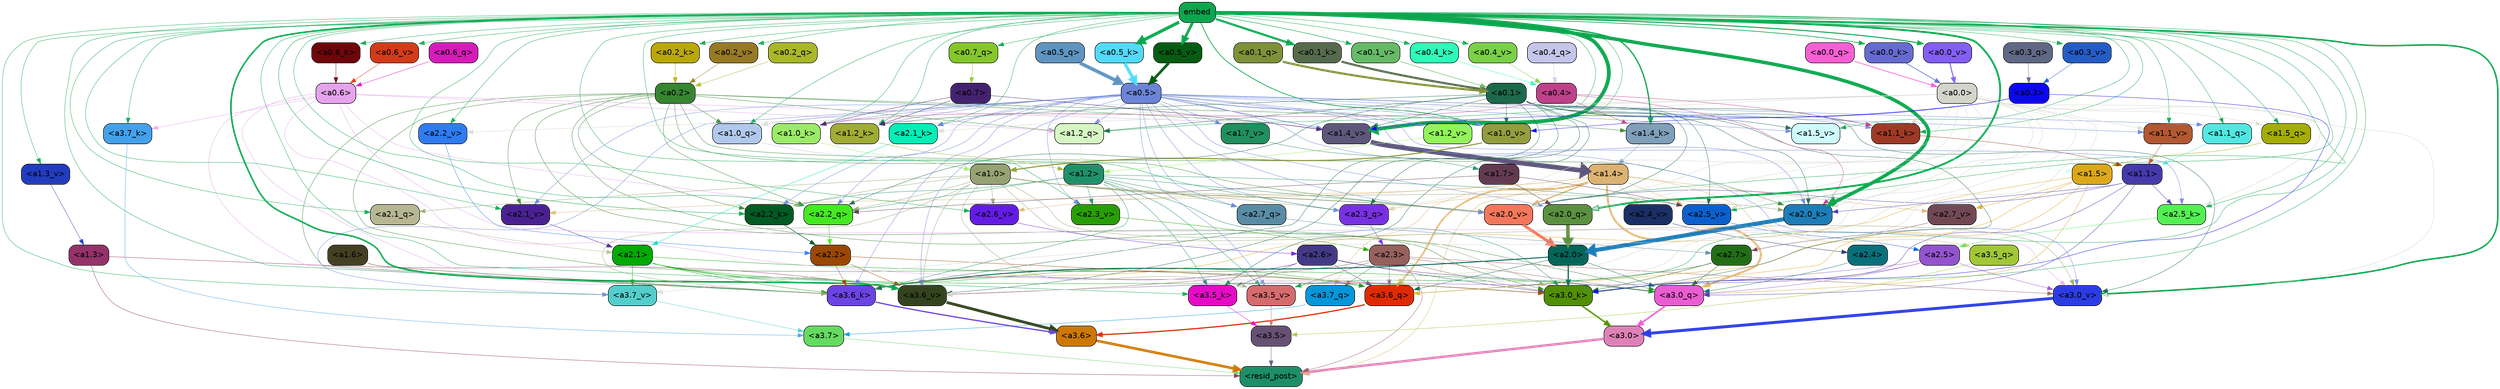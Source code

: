 strict digraph "" {
	graph [bgcolor=transparent,
		layout=dot,
		overlap=false,
		splines=true
	];
	"<a3.7>"	[color=black,
		fillcolor="#64da61",
		fontname=Helvetica,
		shape=box,
		style="filled, rounded"];
	"<resid_post>"	[color=black,
		fillcolor="#1d8e67",
		fontname=Helvetica,
		shape=box,
		style="filled, rounded"];
	"<a3.7>" -> "<resid_post>"	[color="#64da61",
		penwidth=0.6239100098609924];
	"<a3.6>"	[color=black,
		fillcolor="#cd7807",
		fontname=Helvetica,
		shape=box,
		style="filled, rounded"];
	"<a3.6>" -> "<resid_post>"	[color="#cd7807",
		penwidth=4.569062113761902];
	"<a3.5>"	[color=black,
		fillcolor="#665073",
		fontname=Helvetica,
		shape=box,
		style="filled, rounded"];
	"<a3.5>" -> "<resid_post>"	[color="#665073",
		penwidth=0.6];
	"<a3.0>"	[color=black,
		fillcolor="#de81b6",
		fontname=Helvetica,
		shape=box,
		style="filled, rounded"];
	"<a3.0>" -> "<resid_post>"	[color="#de81b6",
		penwidth=4.283544182777405];
	"<a2.3>"	[color=black,
		fillcolor="#95615d",
		fontname=Helvetica,
		shape=box,
		style="filled, rounded"];
	"<a2.3>" -> "<resid_post>"	[color="#95615d",
		penwidth=0.6];
	"<a3.7_q>"	[color=black,
		fillcolor="#0696da",
		fontname=Helvetica,
		shape=box,
		style="filled, rounded"];
	"<a2.3>" -> "<a3.7_q>"	[color="#95615d",
		penwidth=0.6];
	"<a3.6_q>"	[color=black,
		fillcolor="#df2b03",
		fontname=Helvetica,
		shape=box,
		style="filled, rounded"];
	"<a2.3>" -> "<a3.6_q>"	[color="#95615d",
		penwidth=0.6];
	"<a3.0_q>"	[color=black,
		fillcolor="#ea5cd1",
		fontname=Helvetica,
		shape=box,
		style="filled, rounded"];
	"<a2.3>" -> "<a3.0_q>"	[color="#95615d",
		penwidth=0.6];
	"<a3.0_k>"	[color=black,
		fillcolor="#518f06",
		fontname=Helvetica,
		shape=box,
		style="filled, rounded"];
	"<a2.3>" -> "<a3.0_k>"	[color="#95615d",
		penwidth=0.6];
	"<a3.6_v>"	[color=black,
		fillcolor="#34441e",
		fontname=Helvetica,
		shape=box,
		style="filled, rounded"];
	"<a2.3>" -> "<a3.6_v>"	[color="#95615d",
		penwidth=0.6];
	"<a3.5_v>"	[color=black,
		fillcolor="#d56b6d",
		fontname=Helvetica,
		shape=box,
		style="filled, rounded"];
	"<a2.3>" -> "<a3.5_v>"	[color="#95615d",
		penwidth=0.6];
	"<a3.0_v>"	[color=black,
		fillcolor="#2c3ce4",
		fontname=Helvetica,
		shape=box,
		style="filled, rounded"];
	"<a2.3>" -> "<a3.0_v>"	[color="#95615d",
		penwidth=0.6];
	"<a1.4>"	[color=black,
		fillcolor="#dbb272",
		fontname=Helvetica,
		shape=box,
		style="filled, rounded"];
	"<a1.4>" -> "<resid_post>"	[color="#dbb272",
		penwidth=0.6];
	"<a1.4>" -> "<a3.7_q>"	[color="#dbb272",
		penwidth=0.6];
	"<a1.4>" -> "<a3.6_q>"	[color="#dbb272",
		penwidth=2.7934007048606873];
	"<a3.5_q>"	[color=black,
		fillcolor="#a1c737",
		fontname=Helvetica,
		shape=box,
		style="filled, rounded"];
	"<a1.4>" -> "<a3.5_q>"	[color="#dbb272",
		penwidth=0.6];
	"<a1.4>" -> "<a3.0_q>"	[color="#dbb272",
		penwidth=3.340754985809326];
	"<a2.3_q>"	[color=black,
		fillcolor="#7831e2",
		fontname=Helvetica,
		shape=box,
		style="filled, rounded"];
	"<a1.4>" -> "<a2.3_q>"	[color="#dbb272",
		penwidth=0.6];
	"<a2.7_v>"	[color=black,
		fillcolor="#714955",
		fontname=Helvetica,
		shape=box,
		style="filled, rounded"];
	"<a1.4>" -> "<a2.7_v>"	[color="#dbb272",
		penwidth=0.6];
	"<a2.6_v>"	[color=black,
		fillcolor="#631ce4",
		fontname=Helvetica,
		shape=box,
		style="filled, rounded"];
	"<a1.4>" -> "<a2.6_v>"	[color="#dbb272",
		penwidth=0.6];
	"<a2.5_v>"	[color=black,
		fillcolor="#0c60cd",
		fontname=Helvetica,
		shape=box,
		style="filled, rounded"];
	"<a1.4>" -> "<a2.5_v>"	[color="#dbb272",
		penwidth=0.6];
	"<a2.4_v>"	[color=black,
		fillcolor="#1a2f64",
		fontname=Helvetica,
		shape=box,
		style="filled, rounded"];
	"<a1.4>" -> "<a2.4_v>"	[color="#dbb272",
		penwidth=0.6];
	"<a2.1_v>"	[color=black,
		fillcolor="#4a2192",
		fontname=Helvetica,
		shape=box,
		style="filled, rounded"];
	"<a1.4>" -> "<a2.1_v>"	[color="#dbb272",
		penwidth=0.6];
	"<a2.0_v>"	[color=black,
		fillcolor="#f2775b",
		fontname=Helvetica,
		shape=box,
		style="filled, rounded"];
	"<a1.4>" -> "<a2.0_v>"	[color="#dbb272",
		penwidth=2.268759250640869];
	"<a1.3>"	[color=black,
		fillcolor="#943269",
		fontname=Helvetica,
		shape=box,
		style="filled, rounded"];
	"<a1.3>" -> "<resid_post>"	[color="#943269",
		penwidth=0.6];
	"<a1.3>" -> "<a3.6_v>"	[color="#943269",
		penwidth=0.6];
	"<a3.7_q>" -> "<a3.7>"	[color="#0696da",
		penwidth=0.6];
	"<a3.6_q>" -> "<a3.6>"	[color="#df2b03",
		penwidth=2.0347584784030914];
	"<a3.5_q>" -> "<a3.5>"	[color="#a1c737",
		penwidth=0.6];
	"<a3.0_q>" -> "<a3.0>"	[color="#ea5cd1",
		penwidth=2.8635367155075073];
	"<a3.7_k>"	[color=black,
		fillcolor="#43a1ea",
		fontname=Helvetica,
		shape=box,
		style="filled, rounded"];
	"<a3.7_k>" -> "<a3.7>"	[color="#43a1ea",
		penwidth=0.6];
	"<a3.6_k>"	[color=black,
		fillcolor="#6b44e3",
		fontname=Helvetica,
		shape=box,
		style="filled, rounded"];
	"<a3.6_k>" -> "<a3.6>"	[color="#6b44e3",
		penwidth=2.1760786175727844];
	"<a3.5_k>"	[color=black,
		fillcolor="#e60bc6",
		fontname=Helvetica,
		shape=box,
		style="filled, rounded"];
	"<a3.5_k>" -> "<a3.5>"	[color="#e60bc6",
		penwidth=0.6];
	"<a3.0_k>" -> "<a3.0>"	[color="#518f06",
		penwidth=2.632905662059784];
	"<a3.7_v>"	[color=black,
		fillcolor="#54cecc",
		fontname=Helvetica,
		shape=box,
		style="filled, rounded"];
	"<a3.7_v>" -> "<a3.7>"	[color="#54cecc",
		penwidth=0.6];
	"<a3.6_v>" -> "<a3.6>"	[color="#34441e",
		penwidth=4.981305837631226];
	"<a3.5_v>" -> "<a3.5>"	[color="#d56b6d",
		penwidth=0.6];
	"<a3.0_v>" -> "<a3.0>"	[color="#2c3ce4",
		penwidth=5.168330669403076];
	"<a2.7>"	[color=black,
		fillcolor="#226e15",
		fontname=Helvetica,
		shape=box,
		style="filled, rounded"];
	"<a2.7>" -> "<a3.6_q>"	[color="#226e15",
		penwidth=0.6];
	"<a2.7>" -> "<a3.0_q>"	[color="#226e15",
		penwidth=0.6];
	"<a2.7>" -> "<a3.0_k>"	[color="#226e15",
		penwidth=0.6];
	"<a2.6>"	[color=black,
		fillcolor="#433986",
		fontname=Helvetica,
		shape=box,
		style="filled, rounded"];
	"<a2.6>" -> "<a3.6_q>"	[color="#433986",
		penwidth=0.6];
	"<a2.6>" -> "<a3.0_q>"	[color="#433986",
		penwidth=0.6];
	"<a2.6>" -> "<a3.6_k>"	[color="#433986",
		penwidth=0.6];
	"<a2.6>" -> "<a3.5_k>"	[color="#433986",
		penwidth=0.6];
	"<a2.6>" -> "<a3.0_k>"	[color="#433986",
		penwidth=0.6];
	"<a2.1>"	[color=black,
		fillcolor="#02aa04",
		fontname=Helvetica,
		shape=box,
		style="filled, rounded"];
	"<a2.1>" -> "<a3.6_q>"	[color="#02aa04",
		penwidth=0.6];
	"<a2.1>" -> "<a3.0_q>"	[color="#02aa04",
		penwidth=0.6];
	"<a2.1>" -> "<a3.6_k>"	[color="#02aa04",
		penwidth=0.6];
	"<a2.1>" -> "<a3.0_k>"	[color="#02aa04",
		penwidth=0.6];
	"<a2.1>" -> "<a3.7_v>"	[color="#02aa04",
		penwidth=0.6];
	"<a2.1>" -> "<a3.6_v>"	[color="#02aa04",
		penwidth=0.6];
	"<a2.0>"	[color=black,
		fillcolor="#046659",
		fontname=Helvetica,
		shape=box,
		style="filled, rounded"];
	"<a2.0>" -> "<a3.6_q>"	[color="#046659",
		penwidth=0.6];
	"<a2.0>" -> "<a3.0_q>"	[color="#046659",
		penwidth=0.6];
	"<a2.0>" -> "<a3.6_k>"	[color="#046659",
		penwidth=1.6382827460765839];
	"<a2.0>" -> "<a3.0_k>"	[color="#046659",
		penwidth=2.161143198609352];
	"<a1.5>"	[color=black,
		fillcolor="#dca81a",
		fontname=Helvetica,
		shape=box,
		style="filled, rounded"];
	"<a1.5>" -> "<a3.6_q>"	[color="#dca81a",
		penwidth=0.6];
	"<a1.5>" -> "<a3.0_q>"	[color="#dca81a",
		penwidth=0.6];
	"<a1.5>" -> "<a3.6_k>"	[color="#dca81a",
		penwidth=0.6];
	"<a1.5>" -> "<a3.0_k>"	[color="#dca81a",
		penwidth=0.6];
	"<a1.5>" -> "<a2.7_v>"	[color="#dca81a",
		penwidth=0.6];
	"<a0.2>"	[color=black,
		fillcolor="#378531",
		fontname=Helvetica,
		shape=box,
		style="filled, rounded"];
	"<a0.2>" -> "<a3.6_q>"	[color="#378531",
		penwidth=0.6];
	"<a0.2>" -> "<a3.0_q>"	[color="#378531",
		penwidth=0.6];
	"<a0.2>" -> "<a3.6_k>"	[color="#378531",
		penwidth=0.6];
	"<a0.2>" -> "<a3.0_k>"	[color="#378531",
		penwidth=0.6];
	"<a2.2_q>"	[color=black,
		fillcolor="#45e821",
		fontname=Helvetica,
		shape=box,
		style="filled, rounded"];
	"<a0.2>" -> "<a2.2_q>"	[color="#378531",
		penwidth=0.6];
	"<a2.2_k>"	[color=black,
		fillcolor="#035a23",
		fontname=Helvetica,
		shape=box,
		style="filled, rounded"];
	"<a0.2>" -> "<a2.2_k>"	[color="#378531",
		penwidth=0.6];
	"<a2.0_k>"	[color=black,
		fillcolor="#1e7db8",
		fontname=Helvetica,
		shape=box,
		style="filled, rounded"];
	"<a0.2>" -> "<a2.0_k>"	[color="#378531",
		penwidth=0.6];
	"<a0.2>" -> "<a2.1_v>"	[color="#378531",
		penwidth=0.6];
	"<a0.2>" -> "<a2.0_v>"	[color="#378531",
		penwidth=0.6];
	"<a1.2_q>"	[color=black,
		fillcolor="#d6f6c3",
		fontname=Helvetica,
		shape=box,
		style="filled, rounded"];
	"<a0.2>" -> "<a1.2_q>"	[color="#378531",
		penwidth=0.6];
	"<a1.0_q>"	[color=black,
		fillcolor="#b0c8eb",
		fontname=Helvetica,
		shape=box,
		style="filled, rounded"];
	"<a0.2>" -> "<a1.0_q>"	[color="#378531",
		penwidth=0.6];
	"<a1.4_k>"	[color=black,
		fillcolor="#7f9fba",
		fontname=Helvetica,
		shape=box,
		style="filled, rounded"];
	"<a0.2>" -> "<a1.4_k>"	[color="#378531",
		penwidth=0.6];
	"<a1.4_v>"	[color=black,
		fillcolor="#5e577b",
		fontname=Helvetica,
		shape=box,
		style="filled, rounded"];
	"<a0.2>" -> "<a1.4_v>"	[color="#378531",
		penwidth=0.6];
	"<a2.5>"	[color=black,
		fillcolor="#9453ce",
		fontname=Helvetica,
		shape=box,
		style="filled, rounded"];
	"<a2.5>" -> "<a3.0_q>"	[color="#9453ce",
		penwidth=0.6];
	"<a2.5>" -> "<a3.0_k>"	[color="#9453ce",
		penwidth=0.6];
	"<a2.5>" -> "<a3.6_v>"	[color="#9453ce",
		penwidth=0.6];
	"<a2.5>" -> "<a3.0_v>"	[color="#9453ce",
		penwidth=0.6];
	"<a2.4>"	[color=black,
		fillcolor="#08707b",
		fontname=Helvetica,
		shape=box,
		style="filled, rounded"];
	"<a2.4>" -> "<a3.0_q>"	[color="#08707b",
		penwidth=0.6];
	"<a1.1>"	[color=black,
		fillcolor="#443aaa",
		fontname=Helvetica,
		shape=box,
		style="filled, rounded"];
	"<a1.1>" -> "<a3.0_q>"	[color="#443aaa",
		penwidth=0.6];
	"<a1.1>" -> "<a3.0_k>"	[color="#443aaa",
		penwidth=0.6];
	"<a2.5_k>"	[color=black,
		fillcolor="#54ef52",
		fontname=Helvetica,
		shape=box,
		style="filled, rounded"];
	"<a1.1>" -> "<a2.5_k>"	[color="#443aaa",
		penwidth=0.6];
	"<a1.1>" -> "<a2.0_k>"	[color="#443aaa",
		penwidth=0.6];
	"<a1.1>" -> "<a2.0_v>"	[color="#443aaa",
		penwidth=0.6];
	"<a0.6>"	[color=black,
		fillcolor="#e5a3eb",
		fontname=Helvetica,
		shape=box,
		style="filled, rounded"];
	"<a0.6>" -> "<a3.7_k>"	[color="#e5a3eb",
		penwidth=0.6];
	"<a0.6>" -> "<a3.6_k>"	[color="#e5a3eb",
		penwidth=0.6];
	"<a0.6>" -> "<a3.0_k>"	[color="#e5a3eb",
		penwidth=0.6];
	"<a0.6>" -> "<a3.6_v>"	[color="#e5a3eb",
		penwidth=0.6];
	"<a0.6>" -> "<a3.0_v>"	[color="#e5a3eb",
		penwidth=0.6];
	"<a0.6>" -> "<a2.2_q>"	[color="#e5a3eb",
		penwidth=0.6];
	"<a0.6>" -> "<a1.2_q>"	[color="#e5a3eb",
		penwidth=0.6];
	"<a0.6>" -> "<a1.4_v>"	[color="#e5a3eb",
		penwidth=0.6];
	embed	[color=black,
		fillcolor="#0ca64e",
		fontname=Helvetica,
		shape=box,
		style="filled, rounded"];
	embed -> "<a3.7_k>"	[color="#0ca64e",
		penwidth=0.6];
	embed -> "<a3.6_k>"	[color="#0ca64e",
		penwidth=0.6];
	embed -> "<a3.5_k>"	[color="#0ca64e",
		penwidth=0.6];
	embed -> "<a3.0_k>"	[color="#0ca64e",
		penwidth=0.6];
	embed -> "<a3.7_v>"	[color="#0ca64e",
		penwidth=0.6];
	embed -> "<a3.6_v>"	[color="#0ca64e",
		penwidth=2.7825746536254883];
	embed -> "<a3.5_v>"	[color="#0ca64e",
		penwidth=0.6];
	embed -> "<a3.0_v>"	[color="#0ca64e",
		penwidth=2.6950180530548096];
	embed -> "<a2.3_q>"	[color="#0ca64e",
		penwidth=0.6];
	embed -> "<a2.2_q>"	[color="#0ca64e",
		penwidth=0.6];
	"<a2.1_q>"	[color=black,
		fillcolor="#b6b792",
		fontname=Helvetica,
		shape=box,
		style="filled, rounded"];
	embed -> "<a2.1_q>"	[color="#0ca64e",
		penwidth=0.6];
	"<a2.0_q>"	[color=black,
		fillcolor="#5c9041",
		fontname=Helvetica,
		shape=box,
		style="filled, rounded"];
	embed -> "<a2.0_q>"	[color="#0ca64e",
		penwidth=3.305941343307495];
	embed -> "<a2.5_k>"	[color="#0ca64e",
		penwidth=0.6];
	embed -> "<a2.2_k>"	[color="#0ca64e",
		penwidth=0.6698317527770996];
	"<a2.1_k>"	[color=black,
		fillcolor="#04edb7",
		fontname=Helvetica,
		shape=box,
		style="filled, rounded"];
	embed -> "<a2.1_k>"	[color="#0ca64e",
		penwidth=0.6];
	embed -> "<a2.0_k>"	[color="#0ca64e",
		penwidth=6.12570995092392];
	embed -> "<a2.6_v>"	[color="#0ca64e",
		penwidth=0.6];
	embed -> "<a2.5_v>"	[color="#0ca64e",
		penwidth=0.6];
	"<a2.3_v>"	[color=black,
		fillcolor="#289e06",
		fontname=Helvetica,
		shape=box,
		style="filled, rounded"];
	embed -> "<a2.3_v>"	[color="#0ca64e",
		penwidth=0.6];
	"<a2.2_v>"	[color=black,
		fillcolor="#2f7bf0",
		fontname=Helvetica,
		shape=box,
		style="filled, rounded"];
	embed -> "<a2.2_v>"	[color="#0ca64e",
		penwidth=0.6];
	embed -> "<a2.1_v>"	[color="#0ca64e",
		penwidth=0.6];
	embed -> "<a2.0_v>"	[color="#0ca64e",
		penwidth=0.6];
	"<a1.5_q>"	[color=black,
		fillcolor="#a4ad06",
		fontname=Helvetica,
		shape=box,
		style="filled, rounded"];
	embed -> "<a1.5_q>"	[color="#0ca64e",
		penwidth=0.6];
	embed -> "<a1.2_q>"	[color="#0ca64e",
		penwidth=0.6087074279785156];
	"<a1.1_q>"	[color=black,
		fillcolor="#52e7e1",
		fontname=Helvetica,
		shape=box,
		style="filled, rounded"];
	embed -> "<a1.1_q>"	[color="#0ca64e",
		penwidth=0.6];
	embed -> "<a1.0_q>"	[color="#0ca64e",
		penwidth=0.6];
	embed -> "<a1.4_k>"	[color="#0ca64e",
		penwidth=2.1858973503112793];
	"<a1.2_k>"	[color=black,
		fillcolor="#9fac35",
		fontname=Helvetica,
		shape=box,
		style="filled, rounded"];
	embed -> "<a1.2_k>"	[color="#0ca64e",
		penwidth=0.6];
	"<a1.1_k>"	[color=black,
		fillcolor="#9d3a26",
		fontname=Helvetica,
		shape=box,
		style="filled, rounded"];
	embed -> "<a1.1_k>"	[color="#0ca64e",
		penwidth=0.6];
	"<a1.0_k>"	[color=black,
		fillcolor="#9cea6a",
		fontname=Helvetica,
		shape=box,
		style="filled, rounded"];
	embed -> "<a1.0_k>"	[color="#0ca64e",
		penwidth=0.6];
	"<a1.5_v>"	[color=black,
		fillcolor="#cefafb",
		fontname=Helvetica,
		shape=box,
		style="filled, rounded"];
	embed -> "<a1.5_v>"	[color="#0ca64e",
		penwidth=0.6];
	embed -> "<a1.4_v>"	[color="#0ca64e",
		penwidth=6.590077131986618];
	"<a1.3_v>"	[color=black,
		fillcolor="#223cbe",
		fontname=Helvetica,
		shape=box,
		style="filled, rounded"];
	embed -> "<a1.3_v>"	[color="#0ca64e",
		penwidth=0.6];
	"<a1.2_v>"	[color=black,
		fillcolor="#93f35b",
		fontname=Helvetica,
		shape=box,
		style="filled, rounded"];
	embed -> "<a1.2_v>"	[color="#0ca64e",
		penwidth=0.6];
	"<a1.1_v>"	[color=black,
		fillcolor="#b15831",
		fontname=Helvetica,
		shape=box,
		style="filled, rounded"];
	embed -> "<a1.1_v>"	[color="#0ca64e",
		penwidth=0.6];
	"<a1.0_v>"	[color=black,
		fillcolor="#939d40",
		fontname=Helvetica,
		shape=box,
		style="filled, rounded"];
	embed -> "<a1.0_v>"	[color="#0ca64e",
		penwidth=1.2076449394226074];
	"<a0.7_q>"	[color=black,
		fillcolor="#85c72a",
		fontname=Helvetica,
		shape=box,
		style="filled, rounded"];
	embed -> "<a0.7_q>"	[color="#0ca64e",
		penwidth=0.6];
	"<a0.6_k>"	[color=black,
		fillcolor="#6f060a",
		fontname=Helvetica,
		shape=box,
		style="filled, rounded"];
	embed -> "<a0.6_k>"	[color="#0ca64e",
		penwidth=0.6];
	"<a0.5_k>"	[color=black,
		fillcolor="#52daf8",
		fontname=Helvetica,
		shape=box,
		style="filled, rounded"];
	embed -> "<a0.5_k>"	[color="#0ca64e",
		penwidth=5.610821008682251];
	"<a0.4_k>"	[color=black,
		fillcolor="#2cfcb8",
		fontname=Helvetica,
		shape=box,
		style="filled, rounded"];
	embed -> "<a0.4_k>"	[color="#0ca64e",
		penwidth=0.6];
	"<a0.2_k>"	[color=black,
		fillcolor="#baa808",
		fontname=Helvetica,
		shape=box,
		style="filled, rounded"];
	embed -> "<a0.2_k>"	[color="#0ca64e",
		penwidth=0.6];
	"<a0.1_k>"	[color=black,
		fillcolor="#566a4c",
		fontname=Helvetica,
		shape=box,
		style="filled, rounded"];
	embed -> "<a0.1_k>"	[color="#0ca64e",
		penwidth=3.7429871559143066];
	"<a0.0_k>"	[color=black,
		fillcolor="#656bd1",
		fontname=Helvetica,
		shape=box,
		style="filled, rounded"];
	embed -> "<a0.0_k>"	[color="#0ca64e",
		penwidth=1.106738567352295];
	"<a0.6_v>"	[color=black,
		fillcolor="#d33b19",
		fontname=Helvetica,
		shape=box,
		style="filled, rounded"];
	embed -> "<a0.6_v>"	[color="#0ca64e",
		penwidth=0.6];
	"<a0.5_v>"	[color=black,
		fillcolor="#075b12",
		fontname=Helvetica,
		shape=box,
		style="filled, rounded"];
	embed -> "<a0.5_v>"	[color="#0ca64e",
		penwidth=4.663905620574951];
	"<a0.4_v>"	[color=black,
		fillcolor="#7ad046",
		fontname=Helvetica,
		shape=box,
		style="filled, rounded"];
	embed -> "<a0.4_v>"	[color="#0ca64e",
		penwidth=0.6];
	"<a0.3_v>"	[color=black,
		fillcolor="#245cc6",
		fontname=Helvetica,
		shape=box,
		style="filled, rounded"];
	embed -> "<a0.3_v>"	[color="#0ca64e",
		penwidth=0.6];
	"<a0.2_v>"	[color=black,
		fillcolor="#977a24",
		fontname=Helvetica,
		shape=box,
		style="filled, rounded"];
	embed -> "<a0.2_v>"	[color="#0ca64e",
		penwidth=0.6];
	"<a0.1_v>"	[color=black,
		fillcolor="#66ba67",
		fontname=Helvetica,
		shape=box,
		style="filled, rounded"];
	embed -> "<a0.1_v>"	[color="#0ca64e",
		penwidth=0.8192043304443359];
	"<a0.0_v>"	[color=black,
		fillcolor="#835ef3",
		fontname=Helvetica,
		shape=box,
		style="filled, rounded"];
	embed -> "<a0.0_v>"	[color="#0ca64e",
		penwidth=1.706191062927246];
	"<a2.2>"	[color=black,
		fillcolor="#9a4804",
		fontname=Helvetica,
		shape=box,
		style="filled, rounded"];
	"<a2.2>" -> "<a3.6_k>"	[color="#9a4804",
		penwidth=0.6];
	"<a2.2>" -> "<a3.0_k>"	[color="#9a4804",
		penwidth=0.6];
	"<a2.2>" -> "<a3.6_v>"	[color="#9a4804",
		penwidth=0.6];
	"<a1.6>"	[color=black,
		fillcolor="#434023",
		fontname=Helvetica,
		shape=box,
		style="filled, rounded"];
	"<a1.6>" -> "<a3.6_k>"	[color="#434023",
		penwidth=0.6];
	"<a1.2>"	[color=black,
		fillcolor="#1f916a",
		fontname=Helvetica,
		shape=box,
		style="filled, rounded"];
	"<a1.2>" -> "<a3.6_k>"	[color="#1f916a",
		penwidth=0.6];
	"<a1.2>" -> "<a3.5_k>"	[color="#1f916a",
		penwidth=0.6];
	"<a1.2>" -> "<a3.0_k>"	[color="#1f916a",
		penwidth=0.6];
	"<a1.2>" -> "<a3.5_v>"	[color="#1f916a",
		penwidth=0.6];
	"<a2.7_q>"	[color=black,
		fillcolor="#598ba4",
		fontname=Helvetica,
		shape=box,
		style="filled, rounded"];
	"<a1.2>" -> "<a2.7_q>"	[color="#1f916a",
		penwidth=0.6];
	"<a1.2>" -> "<a2.2_q>"	[color="#1f916a",
		penwidth=0.6];
	"<a1.2>" -> "<a2.2_k>"	[color="#1f916a",
		penwidth=0.6];
	"<a1.2>" -> "<a2.5_v>"	[color="#1f916a",
		penwidth=0.6];
	"<a1.2>" -> "<a2.3_v>"	[color="#1f916a",
		penwidth=0.6];
	"<a1.2>" -> "<a2.0_v>"	[color="#1f916a",
		penwidth=0.6];
	"<a1.0>"	[color=black,
		fillcolor="#97a273",
		fontname=Helvetica,
		shape=box,
		style="filled, rounded"];
	"<a1.0>" -> "<a3.6_k>"	[color="#97a273",
		penwidth=0.6];
	"<a1.0>" -> "<a3.0_k>"	[color="#97a273",
		penwidth=0.6];
	"<a1.0>" -> "<a3.6_v>"	[color="#97a273",
		penwidth=0.6];
	"<a1.0>" -> "<a3.5_v>"	[color="#97a273",
		penwidth=0.6];
	"<a1.0>" -> "<a3.0_v>"	[color="#97a273",
		penwidth=0.6];
	"<a1.0>" -> "<a2.3_q>"	[color="#97a273",
		penwidth=0.6];
	"<a1.0>" -> "<a2.2_q>"	[color="#97a273",
		penwidth=0.6];
	"<a1.0>" -> "<a2.1_q>"	[color="#97a273",
		penwidth=0.6];
	"<a1.0>" -> "<a2.2_k>"	[color="#97a273",
		penwidth=0.6];
	"<a1.0>" -> "<a2.0_k>"	[color="#97a273",
		penwidth=0.6];
	"<a1.0>" -> "<a2.6_v>"	[color="#97a273",
		penwidth=0.6];
	"<a1.0>" -> "<a2.0_v>"	[color="#97a273",
		penwidth=1.2213096618652344];
	"<a0.5>"	[color=black,
		fillcolor="#6b84d7",
		fontname=Helvetica,
		shape=box,
		style="filled, rounded"];
	"<a0.5>" -> "<a3.6_k>"	[color="#6b84d7",
		penwidth=0.6];
	"<a0.5>" -> "<a3.7_v>"	[color="#6b84d7",
		penwidth=0.6];
	"<a0.5>" -> "<a3.6_v>"	[color="#6b84d7",
		penwidth=0.6];
	"<a0.5>" -> "<a3.5_v>"	[color="#6b84d7",
		penwidth=0.6];
	"<a0.5>" -> "<a3.0_v>"	[color="#6b84d7",
		penwidth=0.6];
	"<a0.5>" -> "<a2.7_q>"	[color="#6b84d7",
		penwidth=0.6];
	"<a0.5>" -> "<a2.3_q>"	[color="#6b84d7",
		penwidth=0.6];
	"<a0.5>" -> "<a2.2_q>"	[color="#6b84d7",
		penwidth=0.6];
	"<a0.5>" -> "<a2.0_q>"	[color="#6b84d7",
		penwidth=0.6];
	"<a0.5>" -> "<a2.5_k>"	[color="#6b84d7",
		penwidth=0.6];
	"<a0.5>" -> "<a2.2_k>"	[color="#6b84d7",
		penwidth=0.6];
	"<a0.5>" -> "<a2.1_k>"	[color="#6b84d7",
		penwidth=0.6];
	"<a0.5>" -> "<a2.0_k>"	[color="#6b84d7",
		penwidth=0.6900839805603027];
	"<a0.5>" -> "<a2.3_v>"	[color="#6b84d7",
		penwidth=0.6];
	"<a0.5>" -> "<a2.1_v>"	[color="#6b84d7",
		penwidth=0.6];
	"<a0.5>" -> "<a2.0_v>"	[color="#6b84d7",
		penwidth=0.6];
	"<a0.5>" -> "<a1.2_q>"	[color="#6b84d7",
		penwidth=0.6];
	"<a0.5>" -> "<a1.1_q>"	[color="#6b84d7",
		penwidth=0.6];
	"<a0.5>" -> "<a1.0_q>"	[color="#6b84d7",
		penwidth=0.6];
	"<a0.5>" -> "<a1.2_k>"	[color="#6b84d7",
		penwidth=0.6];
	"<a0.5>" -> "<a1.1_k>"	[color="#6b84d7",
		penwidth=0.6];
	"<a0.5>" -> "<a1.0_k>"	[color="#6b84d7",
		penwidth=0.6];
	"<a1.7_v>"	[color=black,
		fillcolor="#228f5f",
		fontname=Helvetica,
		shape=box,
		style="filled, rounded"];
	"<a0.5>" -> "<a1.7_v>"	[color="#6b84d7",
		penwidth=0.6];
	"<a0.5>" -> "<a1.5_v>"	[color="#6b84d7",
		penwidth=0.6];
	"<a0.5>" -> "<a1.4_v>"	[color="#6b84d7",
		penwidth=0.9985027313232422];
	"<a0.5>" -> "<a1.2_v>"	[color="#6b84d7",
		penwidth=0.6];
	"<a0.5>" -> "<a1.1_v>"	[color="#6b84d7",
		penwidth=0.6];
	"<a0.5>" -> "<a1.0_v>"	[color="#6b84d7",
		penwidth=0.6];
	"<a0.1>"	[color=black,
		fillcolor="#1d694c",
		fontname=Helvetica,
		shape=box,
		style="filled, rounded"];
	"<a0.1>" -> "<a3.6_k>"	[color="#1d694c",
		penwidth=0.6];
	"<a0.1>" -> "<a3.5_k>"	[color="#1d694c",
		penwidth=0.6];
	"<a0.1>" -> "<a3.0_k>"	[color="#1d694c",
		penwidth=0.6];
	"<a0.1>" -> "<a3.6_v>"	[color="#1d694c",
		penwidth=0.6];
	"<a0.1>" -> "<a3.0_v>"	[color="#1d694c",
		penwidth=0.6];
	"<a0.1>" -> "<a2.3_q>"	[color="#1d694c",
		penwidth=0.6];
	"<a0.1>" -> "<a2.2_q>"	[color="#1d694c",
		penwidth=0.6];
	"<a0.1>" -> "<a2.0_k>"	[color="#1d694c",
		penwidth=0.6];
	"<a0.1>" -> "<a2.5_v>"	[color="#1d694c",
		penwidth=0.6];
	"<a0.1>" -> "<a2.0_v>"	[color="#1d694c",
		penwidth=0.6];
	"<a0.1>" -> "<a1.2_q>"	[color="#1d694c",
		penwidth=0.6218185424804688];
	"<a0.1>" -> "<a1.2_k>"	[color="#1d694c",
		penwidth=0.6];
	"<a0.1>" -> "<a1.1_k>"	[color="#1d694c",
		penwidth=0.6];
	"<a0.1>" -> "<a1.5_v>"	[color="#1d694c",
		penwidth=0.6];
	"<a0.1>" -> "<a1.4_v>"	[color="#1d694c",
		penwidth=0.6];
	"<a0.1>" -> "<a1.0_v>"	[color="#1d694c",
		penwidth=0.6];
	"<a0.0>"	[color=black,
		fillcolor="#d3d5cb",
		fontname=Helvetica,
		shape=box,
		style="filled, rounded"];
	"<a0.0>" -> "<a3.5_k>"	[color="#d3d5cb",
		penwidth=0.6];
	"<a0.0>" -> "<a3.7_v>"	[color="#d3d5cb",
		penwidth=0.6];
	"<a0.0>" -> "<a3.6_v>"	[color="#d3d5cb",
		penwidth=0.6];
	"<a0.0>" -> "<a3.0_v>"	[color="#d3d5cb",
		penwidth=0.6];
	"<a0.0>" -> "<a2.3_q>"	[color="#d3d5cb",
		penwidth=0.6];
	"<a0.0>" -> "<a2.0_q>"	[color="#d3d5cb",
		penwidth=0.6];
	"<a0.0>" -> "<a2.5_k>"	[color="#d3d5cb",
		penwidth=0.6];
	"<a0.0>" -> "<a2.1_k>"	[color="#d3d5cb",
		penwidth=0.6];
	"<a0.0>" -> "<a2.0_k>"	[color="#d3d5cb",
		penwidth=0.6];
	"<a0.0>" -> "<a2.5_v>"	[color="#d3d5cb",
		penwidth=0.6];
	"<a0.0>" -> "<a2.2_v>"	[color="#d3d5cb",
		penwidth=0.6];
	"<a0.0>" -> "<a2.0_v>"	[color="#d3d5cb",
		penwidth=0.6];
	"<a0.0>" -> "<a1.5_q>"	[color="#d3d5cb",
		penwidth=0.6];
	"<a0.0>" -> "<a1.0_q>"	[color="#d3d5cb",
		penwidth=0.6];
	"<a0.0>" -> "<a1.1_k>"	[color="#d3d5cb",
		penwidth=0.6];
	"<a0.0>" -> "<a1.4_v>"	[color="#d3d5cb",
		penwidth=0.6];
	"<a0.0>" -> "<a1.1_v>"	[color="#d3d5cb",
		penwidth=0.6];
	"<a0.3>"	[color=black,
		fillcolor="#0c08ec",
		fontname=Helvetica,
		shape=box,
		style="filled, rounded"];
	"<a0.3>" -> "<a3.0_k>"	[color="#0c08ec",
		penwidth=0.6];
	"<a0.3>" -> "<a1.4_v>"	[color="#0c08ec",
		penwidth=0.6];
	"<a0.3>" -> "<a1.0_v>"	[color="#0c08ec",
		penwidth=0.6];
	"<a2.7_q>" -> "<a2.7>"	[color="#598ba4",
		penwidth=0.6];
	"<a2.3_q>" -> "<a2.3>"	[color="#7831e2",
		penwidth=0.6];
	"<a2.2_q>" -> "<a2.2>"	[color="#45e821",
		penwidth=0.7553567886352539];
	"<a2.1_q>" -> "<a2.1>"	[color="#b6b792",
		penwidth=0.6];
	"<a2.0_q>" -> "<a2.0>"	[color="#5c9041",
		penwidth=6.256794691085815];
	"<a2.5_k>" -> "<a2.5>"	[color="#54ef52",
		penwidth=0.6];
	"<a2.2_k>" -> "<a2.2>"	[color="#035a23",
		penwidth=0.8854708671569824];
	"<a2.1_k>" -> "<a2.1>"	[color="#04edb7",
		penwidth=0.6];
	"<a2.0_k>" -> "<a2.0>"	[color="#1e7db8",
		penwidth=7.231504917144775];
	"<a2.7_v>" -> "<a2.7>"	[color="#714955",
		penwidth=0.6];
	"<a2.6_v>" -> "<a2.6>"	[color="#631ce4",
		penwidth=0.6];
	"<a2.5_v>" -> "<a2.5>"	[color="#0c60cd",
		penwidth=0.6];
	"<a2.4_v>" -> "<a2.4>"	[color="#1a2f64",
		penwidth=0.6];
	"<a2.3_v>" -> "<a2.3>"	[color="#289e06",
		penwidth=0.6];
	"<a2.2_v>" -> "<a2.2>"	[color="#2f7bf0",
		penwidth=0.6];
	"<a2.1_v>" -> "<a2.1>"	[color="#4a2192",
		penwidth=0.6];
	"<a2.0_v>" -> "<a2.0>"	[color="#f2775b",
		penwidth=5.231471925973892];
	"<a1.7>"	[color=black,
		fillcolor="#623b52",
		fontname=Helvetica,
		shape=box,
		style="filled, rounded"];
	"<a1.7>" -> "<a2.2_q>"	[color="#623b52",
		penwidth=0.6];
	"<a1.7>" -> "<a2.0_q>"	[color="#623b52",
		penwidth=0.6];
	"<a1.7>" -> "<a2.5_v>"	[color="#623b52",
		penwidth=0.6];
	"<a0.4>"	[color=black,
		fillcolor="#be418a",
		fontname=Helvetica,
		shape=box,
		style="filled, rounded"];
	"<a0.4>" -> "<a2.0_k>"	[color="#be418a",
		penwidth=0.6];
	"<a0.4>" -> "<a1.4_k>"	[color="#be418a",
		penwidth=0.6];
	"<a0.4>" -> "<a1.1_k>"	[color="#be418a",
		penwidth=0.6];
	"<a0.4>" -> "<a1.0_k>"	[color="#be418a",
		penwidth=0.6];
	"<a1.5_q>" -> "<a1.5>"	[color="#a4ad06",
		penwidth=0.6];
	"<a1.2_q>" -> "<a1.2>"	[color="#d6f6c3",
		penwidth=0.6];
	"<a1.1_q>" -> "<a1.1>"	[color="#52e7e1",
		penwidth=0.6];
	"<a1.0_q>" -> "<a1.0>"	[color="#b0c8eb",
		penwidth=0.6];
	"<a1.4_k>" -> "<a1.4>"	[color="#7f9fba",
		penwidth=0.6];
	"<a1.2_k>" -> "<a1.2>"	[color="#9fac35",
		penwidth=0.6];
	"<a1.1_k>" -> "<a1.1>"	[color="#9d3a26",
		penwidth=0.6];
	"<a1.0_k>" -> "<a1.0>"	[color="#9cea6a",
		penwidth=0.6];
	"<a1.7_v>" -> "<a1.7>"	[color="#228f5f",
		penwidth=0.6];
	"<a1.5_v>" -> "<a1.5>"	[color="#cefafb",
		penwidth=0.6];
	"<a1.4_v>" -> "<a1.4>"	[color="#5e577b",
		penwidth=8.36684274673462];
	"<a1.3_v>" -> "<a1.3>"	[color="#223cbe",
		penwidth=0.6];
	"<a1.2_v>" -> "<a1.2>"	[color="#93f35b",
		penwidth=0.6];
	"<a1.1_v>" -> "<a1.1>"	[color="#b15831",
		penwidth=0.6];
	"<a1.0_v>" -> "<a1.0>"	[color="#939d40",
		penwidth=1.9665732383728027];
	"<a0.7>"	[color=black,
		fillcolor="#452270",
		fontname=Helvetica,
		shape=box,
		style="filled, rounded"];
	"<a0.7>" -> "<a1.2_k>"	[color="#452270",
		penwidth=0.6];
	"<a0.7>" -> "<a1.0_k>"	[color="#452270",
		penwidth=0.6];
	"<a0.7>" -> "<a1.4_v>"	[color="#452270",
		penwidth=0.6];
	"<a0.7_q>" -> "<a0.7>"	[color="#85c72a",
		penwidth=0.6];
	"<a0.6_q>"	[color=black,
		fillcolor="#d71bbb",
		fontname=Helvetica,
		shape=box,
		style="filled, rounded"];
	"<a0.6_q>" -> "<a0.6>"	[color="#d71bbb",
		penwidth=0.6];
	"<a0.5_q>"	[color=black,
		fillcolor="#5f94c0",
		fontname=Helvetica,
		shape=box,
		style="filled, rounded"];
	"<a0.5_q>" -> "<a0.5>"	[color="#5f94c0",
		penwidth=6.156635046005249];
	"<a0.4_q>"	[color=black,
		fillcolor="#c4c5e9",
		fontname=Helvetica,
		shape=box,
		style="filled, rounded"];
	"<a0.4_q>" -> "<a0.4>"	[color="#c4c5e9",
		penwidth=0.6];
	"<a0.3_q>"	[color=black,
		fillcolor="#5f6884",
		fontname=Helvetica,
		shape=box,
		style="filled, rounded"];
	"<a0.3_q>" -> "<a0.3>"	[color="#5f6884",
		penwidth=0.6];
	"<a0.2_q>"	[color=black,
		fillcolor="#a9b727",
		fontname=Helvetica,
		shape=box,
		style="filled, rounded"];
	"<a0.2_q>" -> "<a0.2>"	[color="#a9b727",
		penwidth=0.6];
	"<a0.1_q>"	[color=black,
		fillcolor="#7e9139",
		fontname=Helvetica,
		shape=box,
		style="filled, rounded"];
	"<a0.1_q>" -> "<a0.1>"	[color="#7e9139",
		penwidth=3.795884132385254];
	"<a0.0_q>"	[color=black,
		fillcolor="#f65fd4",
		fontname=Helvetica,
		shape=box,
		style="filled, rounded"];
	"<a0.0_q>" -> "<a0.0>"	[color="#f65fd4",
		penwidth=1.2393803596496582];
	"<a0.6_k>" -> "<a0.6>"	[color="#6f060a",
		penwidth=0.6];
	"<a0.5_k>" -> "<a0.5>"	[color="#52daf8",
		penwidth=5.603226900100708];
	"<a0.4_k>" -> "<a0.4>"	[color="#2cfcb8",
		penwidth=0.6];
	"<a0.2_k>" -> "<a0.2>"	[color="#baa808",
		penwidth=0.6];
	"<a0.1_k>" -> "<a0.1>"	[color="#566a4c",
		penwidth=3.7429747581481934];
	"<a0.0_k>" -> "<a0.0>"	[color="#656bd1",
		penwidth=1.106727123260498];
	"<a0.6_v>" -> "<a0.6>"	[color="#d33b19",
		penwidth=0.6];
	"<a0.5_v>" -> "<a0.5>"	[color="#075b12",
		penwidth=4.667354106903076];
	"<a0.4_v>" -> "<a0.4>"	[color="#7ad046",
		penwidth=0.6];
	"<a0.3_v>" -> "<a0.3>"	[color="#245cc6",
		penwidth=0.6];
	"<a0.2_v>" -> "<a0.2>"	[color="#977a24",
		penwidth=0.6];
	"<a0.1_v>" -> "<a0.1>"	[color="#66ba67",
		penwidth=0.8298110961914062];
	"<a0.0_v>" -> "<a0.0>"	[color="#835ef3",
		penwidth=1.7084956169128418];
}
